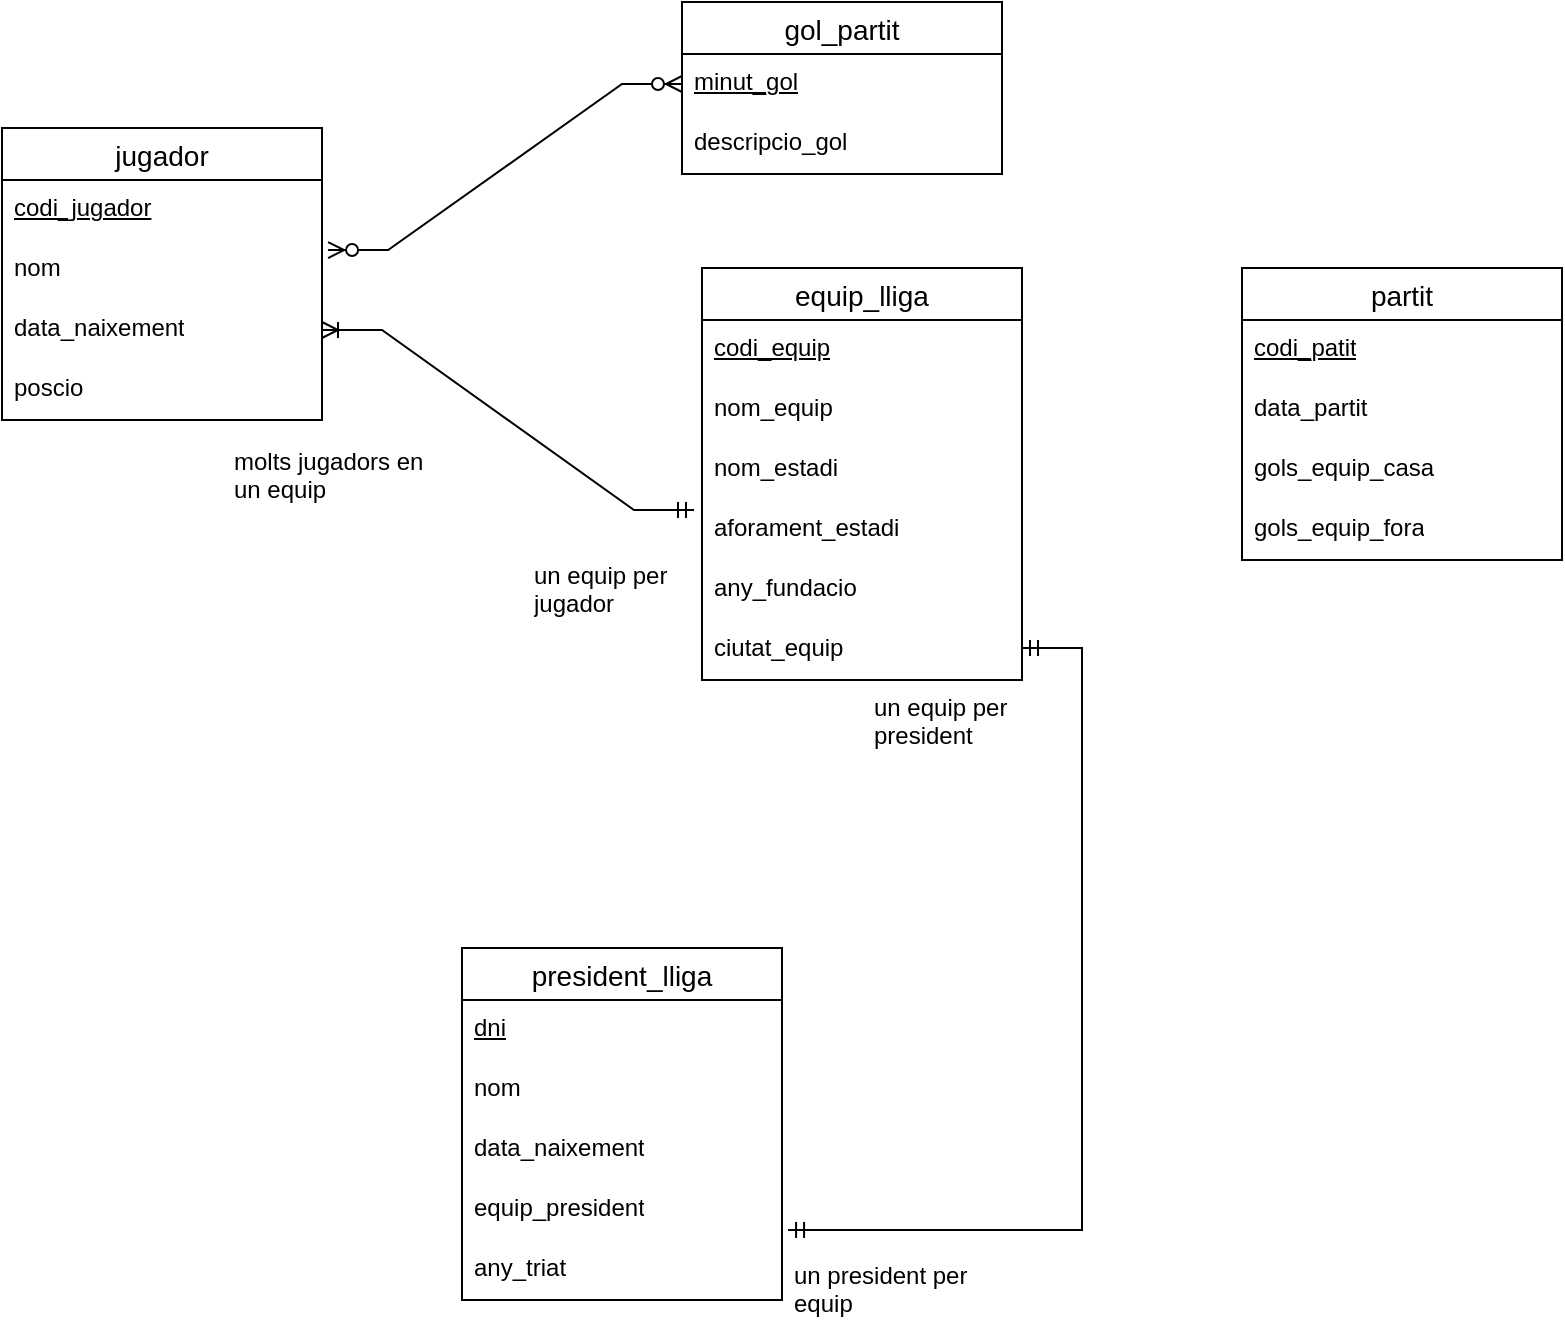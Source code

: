 <mxfile version="24.7.17">
  <diagram name="Pàgina-1" id="MAjly87fxIGBJ7gbjYAO">
    <mxGraphModel dx="2435" dy="788" grid="1" gridSize="10" guides="1" tooltips="1" connect="1" arrows="1" fold="1" page="1" pageScale="1" pageWidth="827" pageHeight="1169" math="0" shadow="0">
      <root>
        <mxCell id="0" />
        <mxCell id="1" parent="0" />
        <mxCell id="cfqMcSnEyNYRxQB_8YAm-1" value="jugador" style="swimlane;fontStyle=0;childLayout=stackLayout;horizontal=1;startSize=26;horizontalStack=0;resizeParent=1;resizeParentMax=0;resizeLast=0;collapsible=1;marginBottom=0;align=center;fontSize=14;" vertex="1" parent="1">
          <mxGeometry x="-80" y="120" width="160" height="146" as="geometry" />
        </mxCell>
        <mxCell id="cfqMcSnEyNYRxQB_8YAm-2" value="&lt;u&gt;codi_jugador&lt;/u&gt;" style="text;strokeColor=none;fillColor=none;spacingLeft=4;spacingRight=4;overflow=hidden;rotatable=0;points=[[0,0.5],[1,0.5]];portConstraint=eastwest;fontSize=12;whiteSpace=wrap;html=1;" vertex="1" parent="cfqMcSnEyNYRxQB_8YAm-1">
          <mxGeometry y="26" width="160" height="30" as="geometry" />
        </mxCell>
        <mxCell id="cfqMcSnEyNYRxQB_8YAm-5" value="nom" style="text;strokeColor=none;fillColor=none;spacingLeft=4;spacingRight=4;overflow=hidden;rotatable=0;points=[[0,0.5],[1,0.5]];portConstraint=eastwest;fontSize=12;whiteSpace=wrap;html=1;" vertex="1" parent="cfqMcSnEyNYRxQB_8YAm-1">
          <mxGeometry y="56" width="160" height="30" as="geometry" />
        </mxCell>
        <mxCell id="cfqMcSnEyNYRxQB_8YAm-3" value="data_naixement" style="text;strokeColor=none;fillColor=none;spacingLeft=4;spacingRight=4;overflow=hidden;rotatable=0;points=[[0,0.5],[1,0.5]];portConstraint=eastwest;fontSize=12;whiteSpace=wrap;html=1;" vertex="1" parent="cfqMcSnEyNYRxQB_8YAm-1">
          <mxGeometry y="86" width="160" height="30" as="geometry" />
        </mxCell>
        <mxCell id="cfqMcSnEyNYRxQB_8YAm-4" value="poscio" style="text;strokeColor=none;fillColor=none;spacingLeft=4;spacingRight=4;overflow=hidden;rotatable=0;points=[[0,0.5],[1,0.5]];portConstraint=eastwest;fontSize=12;whiteSpace=wrap;html=1;" vertex="1" parent="cfqMcSnEyNYRxQB_8YAm-1">
          <mxGeometry y="116" width="160" height="30" as="geometry" />
        </mxCell>
        <mxCell id="cfqMcSnEyNYRxQB_8YAm-6" value="equip_lliga" style="swimlane;fontStyle=0;childLayout=stackLayout;horizontal=1;startSize=26;horizontalStack=0;resizeParent=1;resizeParentMax=0;resizeLast=0;collapsible=1;marginBottom=0;align=center;fontSize=14;" vertex="1" parent="1">
          <mxGeometry x="270" y="190" width="160" height="206" as="geometry" />
        </mxCell>
        <mxCell id="cfqMcSnEyNYRxQB_8YAm-7" value="&lt;u&gt;codi_equip&lt;/u&gt;" style="text;strokeColor=none;fillColor=none;spacingLeft=4;spacingRight=4;overflow=hidden;rotatable=0;points=[[0,0.5],[1,0.5]];portConstraint=eastwest;fontSize=12;whiteSpace=wrap;html=1;" vertex="1" parent="cfqMcSnEyNYRxQB_8YAm-6">
          <mxGeometry y="26" width="160" height="30" as="geometry" />
        </mxCell>
        <mxCell id="cfqMcSnEyNYRxQB_8YAm-8" value="nom_equip" style="text;strokeColor=none;fillColor=none;spacingLeft=4;spacingRight=4;overflow=hidden;rotatable=0;points=[[0,0.5],[1,0.5]];portConstraint=eastwest;fontSize=12;whiteSpace=wrap;html=1;" vertex="1" parent="cfqMcSnEyNYRxQB_8YAm-6">
          <mxGeometry y="56" width="160" height="30" as="geometry" />
        </mxCell>
        <mxCell id="cfqMcSnEyNYRxQB_8YAm-9" value="nom_estadi" style="text;strokeColor=none;fillColor=none;spacingLeft=4;spacingRight=4;overflow=hidden;rotatable=0;points=[[0,0.5],[1,0.5]];portConstraint=eastwest;fontSize=12;whiteSpace=wrap;html=1;" vertex="1" parent="cfqMcSnEyNYRxQB_8YAm-6">
          <mxGeometry y="86" width="160" height="30" as="geometry" />
        </mxCell>
        <mxCell id="cfqMcSnEyNYRxQB_8YAm-16" value="aforament_estadi" style="text;strokeColor=none;fillColor=none;spacingLeft=4;spacingRight=4;overflow=hidden;rotatable=0;points=[[0,0.5],[1,0.5]];portConstraint=eastwest;fontSize=12;whiteSpace=wrap;html=1;" vertex="1" parent="cfqMcSnEyNYRxQB_8YAm-6">
          <mxGeometry y="116" width="160" height="30" as="geometry" />
        </mxCell>
        <mxCell id="cfqMcSnEyNYRxQB_8YAm-10" value="any_fundacio" style="text;strokeColor=none;fillColor=none;spacingLeft=4;spacingRight=4;overflow=hidden;rotatable=0;points=[[0,0.5],[1,0.5]];portConstraint=eastwest;fontSize=12;whiteSpace=wrap;html=1;" vertex="1" parent="cfqMcSnEyNYRxQB_8YAm-6">
          <mxGeometry y="146" width="160" height="30" as="geometry" />
        </mxCell>
        <mxCell id="cfqMcSnEyNYRxQB_8YAm-17" value="ciutat_equip" style="text;strokeColor=none;fillColor=none;spacingLeft=4;spacingRight=4;overflow=hidden;rotatable=0;points=[[0,0.5],[1,0.5]];portConstraint=eastwest;fontSize=12;whiteSpace=wrap;html=1;" vertex="1" parent="cfqMcSnEyNYRxQB_8YAm-6">
          <mxGeometry y="176" width="160" height="30" as="geometry" />
        </mxCell>
        <mxCell id="cfqMcSnEyNYRxQB_8YAm-11" value="partit" style="swimlane;fontStyle=0;childLayout=stackLayout;horizontal=1;startSize=26;horizontalStack=0;resizeParent=1;resizeParentMax=0;resizeLast=0;collapsible=1;marginBottom=0;align=center;fontSize=14;" vertex="1" parent="1">
          <mxGeometry x="540" y="190" width="160" height="146" as="geometry" />
        </mxCell>
        <mxCell id="cfqMcSnEyNYRxQB_8YAm-12" value="&lt;u&gt;codi_patit&lt;/u&gt;" style="text;strokeColor=none;fillColor=none;spacingLeft=4;spacingRight=4;overflow=hidden;rotatable=0;points=[[0,0.5],[1,0.5]];portConstraint=eastwest;fontSize=12;whiteSpace=wrap;html=1;" vertex="1" parent="cfqMcSnEyNYRxQB_8YAm-11">
          <mxGeometry y="26" width="160" height="30" as="geometry" />
        </mxCell>
        <mxCell id="cfqMcSnEyNYRxQB_8YAm-13" value="data_partit" style="text;strokeColor=none;fillColor=none;spacingLeft=4;spacingRight=4;overflow=hidden;rotatable=0;points=[[0,0.5],[1,0.5]];portConstraint=eastwest;fontSize=12;whiteSpace=wrap;html=1;" vertex="1" parent="cfqMcSnEyNYRxQB_8YAm-11">
          <mxGeometry y="56" width="160" height="30" as="geometry" />
        </mxCell>
        <mxCell id="cfqMcSnEyNYRxQB_8YAm-14" value="gols_equip_casa" style="text;strokeColor=none;fillColor=none;spacingLeft=4;spacingRight=4;overflow=hidden;rotatable=0;points=[[0,0.5],[1,0.5]];portConstraint=eastwest;fontSize=12;whiteSpace=wrap;html=1;" vertex="1" parent="cfqMcSnEyNYRxQB_8YAm-11">
          <mxGeometry y="86" width="160" height="30" as="geometry" />
        </mxCell>
        <mxCell id="cfqMcSnEyNYRxQB_8YAm-15" value="gols_equip_fora" style="text;strokeColor=none;fillColor=none;spacingLeft=4;spacingRight=4;overflow=hidden;rotatable=0;points=[[0,0.5],[1,0.5]];portConstraint=eastwest;fontSize=12;whiteSpace=wrap;html=1;" vertex="1" parent="cfqMcSnEyNYRxQB_8YAm-11">
          <mxGeometry y="116" width="160" height="30" as="geometry" />
        </mxCell>
        <mxCell id="cfqMcSnEyNYRxQB_8YAm-18" value="gol_partit" style="swimlane;fontStyle=0;childLayout=stackLayout;horizontal=1;startSize=26;horizontalStack=0;resizeParent=1;resizeParentMax=0;resizeLast=0;collapsible=1;marginBottom=0;align=center;fontSize=14;" vertex="1" parent="1">
          <mxGeometry x="260" y="57" width="160" height="86" as="geometry" />
        </mxCell>
        <mxCell id="cfqMcSnEyNYRxQB_8YAm-19" value="&lt;u&gt;minut_gol&lt;/u&gt;" style="text;strokeColor=none;fillColor=none;spacingLeft=4;spacingRight=4;overflow=hidden;rotatable=0;points=[[0,0.5],[1,0.5]];portConstraint=eastwest;fontSize=12;whiteSpace=wrap;html=1;" vertex="1" parent="cfqMcSnEyNYRxQB_8YAm-18">
          <mxGeometry y="26" width="160" height="30" as="geometry" />
        </mxCell>
        <mxCell id="cfqMcSnEyNYRxQB_8YAm-20" value="descripcio_gol" style="text;strokeColor=none;fillColor=none;spacingLeft=4;spacingRight=4;overflow=hidden;rotatable=0;points=[[0,0.5],[1,0.5]];portConstraint=eastwest;fontSize=12;whiteSpace=wrap;html=1;" vertex="1" parent="cfqMcSnEyNYRxQB_8YAm-18">
          <mxGeometry y="56" width="160" height="30" as="geometry" />
        </mxCell>
        <mxCell id="cfqMcSnEyNYRxQB_8YAm-23" value="president_lliga" style="swimlane;fontStyle=0;childLayout=stackLayout;horizontal=1;startSize=26;horizontalStack=0;resizeParent=1;resizeParentMax=0;resizeLast=0;collapsible=1;marginBottom=0;align=center;fontSize=14;" vertex="1" parent="1">
          <mxGeometry x="150" y="530" width="160" height="176" as="geometry" />
        </mxCell>
        <mxCell id="cfqMcSnEyNYRxQB_8YAm-24" value="&lt;u&gt;dni&lt;/u&gt;" style="text;strokeColor=none;fillColor=none;spacingLeft=4;spacingRight=4;overflow=hidden;rotatable=0;points=[[0,0.5],[1,0.5]];portConstraint=eastwest;fontSize=12;whiteSpace=wrap;html=1;" vertex="1" parent="cfqMcSnEyNYRxQB_8YAm-23">
          <mxGeometry y="26" width="160" height="30" as="geometry" />
        </mxCell>
        <mxCell id="cfqMcSnEyNYRxQB_8YAm-25" value="nom" style="text;strokeColor=none;fillColor=none;spacingLeft=4;spacingRight=4;overflow=hidden;rotatable=0;points=[[0,0.5],[1,0.5]];portConstraint=eastwest;fontSize=12;whiteSpace=wrap;html=1;" vertex="1" parent="cfqMcSnEyNYRxQB_8YAm-23">
          <mxGeometry y="56" width="160" height="30" as="geometry" />
        </mxCell>
        <mxCell id="cfqMcSnEyNYRxQB_8YAm-26" value="data_naixement" style="text;strokeColor=none;fillColor=none;spacingLeft=4;spacingRight=4;overflow=hidden;rotatable=0;points=[[0,0.5],[1,0.5]];portConstraint=eastwest;fontSize=12;whiteSpace=wrap;html=1;" vertex="1" parent="cfqMcSnEyNYRxQB_8YAm-23">
          <mxGeometry y="86" width="160" height="30" as="geometry" />
        </mxCell>
        <mxCell id="cfqMcSnEyNYRxQB_8YAm-27" value="equip_president&lt;div&gt;&lt;span style=&quot;color: rgba(0, 0, 0, 0); font-family: monospace; font-size: 0px; text-wrap: nowrap;&quot;&gt;%3CmxGraphModel%3E%3Croot%3E%3CmxCell%20id%3D%220%22%2F%3E%3CmxCell%20id%3D%221%22%20parent%3D%220%22%2F%3E%3CmxCell%20id%3D%222%22%20value%3D%22partit%22%20style%3D%22swimlane%3BfontStyle%3D0%3BchildLayout%3DstackLayout%3Bhorizontal%3D1%3BstartSize%3D26%3BhorizontalStack%3D0%3BresizeParent%3D1%3BresizeParentMax%3D0%3BresizeLast%3D0%3Bcollapsible%3D1%3BmarginBottom%3D0%3Balign%3Dcenter%3BfontSize%3D14%3B%22%20vertex%3D%221%22%20parent%3D%221%22%3E%3CmxGeometry%20x%3D%22150%22%20y%3D%22480%22%20width%3D%22160%22%20height%3D%22146%22%20as%3D%22geometry%22%2F%3E%3C%2FmxCell%3E%3CmxCell%20id%3D%223%22%20value%3D%22%26lt%3Bu%26gt%3Bcodi_patit%26lt%3B%2Fu%26gt%3B%22%20style%3D%22text%3BstrokeColor%3Dnone%3BfillColor%3Dnone%3BspacingLeft%3D4%3BspacingRight%3D4%3Boverflow%3Dhidden%3Brotatable%3D0%3Bpoints%3D%5B%5B0%2C0.5%5D%2C%5B1%2C0.5%5D%5D%3BportConstraint%3Deastwest%3BfontSize%3D12%3BwhiteSpace%3Dwrap%3Bhtml%3D1%3B%22%20vertex%3D%221%22%20parent%3D%222%22%3E%3CmxGeometry%20y%3D%2226%22%20width%3D%22160%22%20height%3D%2230%22%20as%3D%22geometry%22%2F%3E%3C%2FmxCell%3E%3CmxCell%20id%3D%224%22%20value%3D%22data_partit%22%20style%3D%22text%3BstrokeColor%3Dnone%3BfillColor%3Dnone%3BspacingLeft%3D4%3BspacingRight%3D4%3Boverflow%3Dhidden%3Brotatable%3D0%3Bpoints%3D%5B%5B0%2C0.5%5D%2C%5B1%2C0.5%5D%5D%3BportConstraint%3Deastwest%3BfontSize%3D12%3BwhiteSpace%3Dwrap%3Bhtml%3D1%3B%22%20vertex%3D%221%22%20parent%3D%222%22%3E%3CmxGeometry%20y%3D%2256%22%20width%3D%22160%22%20height%3D%2230%22%20as%3D%22geometry%22%2F%3E%3C%2FmxCell%3E%3CmxCell%20id%3D%225%22%20value%3D%22gols_equip_casa%22%20style%3D%22text%3BstrokeColor%3Dnone%3BfillColor%3Dnone%3BspacingLeft%3D4%3BspacingRight%3D4%3Boverflow%3Dhidden%3Brotatable%3D0%3Bpoints%3D%5B%5B0%2C0.5%5D%2C%5B1%2C0.5%5D%5D%3BportConstraint%3Deastwest%3BfontSize%3D12%3BwhiteSpace%3Dwrap%3Bhtml%3D1%3B%22%20vertex%3D%221%22%20parent%3D%222%22%3E%3CmxGeometry%20y%3D%2286%22%20width%3D%22160%22%20height%3D%2230%22%20as%3D%22geometry%22%2F%3E%3C%2FmxCell%3E%3CmxCell%20id%3D%226%22%20value%3D%22gols_equip_fora%22%20style%3D%22text%3BstrokeColor%3Dnone%3BfillColor%3Dnone%3BspacingLeft%3D4%3BspacingRight%3D4%3Boverflow%3Dhidden%3Brotatable%3D0%3Bpoints%3D%5B%5B0%2C0.5%5D%2C%5B1%2C0.5%5D%5D%3BportConstraint%3Deastwest%3BfontSize%3D12%3BwhiteSpace%3Dwrap%3Bhtml%3D1%3B%22%20vertex%3D%221%22%20parent%3D%222%22%3E%3CmxGeometry%20y%3D%22116%22%20width%3D%22160%22%20height%3D%2230%22%20as%3D%22geometry%22%2F%3E%3C%2FmxCell%3E%3C%2Froot%3E%3C%2FmxGraphModel%3E&lt;/span&gt;&lt;br&gt;&lt;/div&gt;" style="text;strokeColor=none;fillColor=none;spacingLeft=4;spacingRight=4;overflow=hidden;rotatable=0;points=[[0,0.5],[1,0.5]];portConstraint=eastwest;fontSize=12;whiteSpace=wrap;html=1;" vertex="1" parent="cfqMcSnEyNYRxQB_8YAm-23">
          <mxGeometry y="116" width="160" height="30" as="geometry" />
        </mxCell>
        <mxCell id="cfqMcSnEyNYRxQB_8YAm-33" value="&lt;div&gt;any_triat&lt;/div&gt;" style="text;strokeColor=none;fillColor=none;spacingLeft=4;spacingRight=4;overflow=hidden;rotatable=0;points=[[0,0.5],[1,0.5]];portConstraint=eastwest;fontSize=12;whiteSpace=wrap;html=1;" vertex="1" parent="cfqMcSnEyNYRxQB_8YAm-23">
          <mxGeometry y="146" width="160" height="30" as="geometry" />
        </mxCell>
        <mxCell id="cfqMcSnEyNYRxQB_8YAm-38" value="" style="edgeStyle=entityRelationEdgeStyle;fontSize=12;html=1;endArrow=ERoneToMany;startArrow=ERmandOne;rounded=0;exitX=-0.025;exitY=0.167;exitDx=0;exitDy=0;entryX=1;entryY=0.5;entryDx=0;entryDy=0;exitPerimeter=0;" edge="1" parent="1" source="cfqMcSnEyNYRxQB_8YAm-16" target="cfqMcSnEyNYRxQB_8YAm-3">
          <mxGeometry width="100" height="100" relative="1" as="geometry">
            <mxPoint x="600" y="460" as="sourcePoint" />
            <mxPoint x="140" y="10" as="targetPoint" />
          </mxGeometry>
        </mxCell>
        <mxCell id="cfqMcSnEyNYRxQB_8YAm-39" value="" style="edgeStyle=entityRelationEdgeStyle;fontSize=12;html=1;endArrow=ERmandOne;startArrow=ERmandOne;rounded=0;entryX=1.019;entryY=0.833;entryDx=0;entryDy=0;entryPerimeter=0;" edge="1" parent="1" target="cfqMcSnEyNYRxQB_8YAm-27">
          <mxGeometry width="100" height="100" relative="1" as="geometry">
            <mxPoint x="430" y="380" as="sourcePoint" />
            <mxPoint x="160" y="700" as="targetPoint" />
            <Array as="points">
              <mxPoint x="470" y="440" />
              <mxPoint x="460" y="560" />
              <mxPoint x="190" y="440" />
              <mxPoint x="120" y="470" />
            </Array>
          </mxGeometry>
        </mxCell>
        <mxCell id="cfqMcSnEyNYRxQB_8YAm-40" value="molts jugadors en un equip" style="text;strokeColor=none;fillColor=none;spacingLeft=4;spacingRight=4;overflow=hidden;rotatable=0;points=[[0,0.5],[1,0.5]];portConstraint=eastwest;fontSize=12;whiteSpace=wrap;html=1;" vertex="1" parent="1">
          <mxGeometry x="30" y="273" width="120" height="40" as="geometry" />
        </mxCell>
        <mxCell id="cfqMcSnEyNYRxQB_8YAm-41" value="un equip per jugador" style="text;strokeColor=none;fillColor=none;spacingLeft=4;spacingRight=4;overflow=hidden;rotatable=0;points=[[0,0.5],[1,0.5]];portConstraint=eastwest;fontSize=12;whiteSpace=wrap;html=1;" vertex="1" parent="1">
          <mxGeometry x="180" y="330" width="120" height="40" as="geometry" />
        </mxCell>
        <mxCell id="cfqMcSnEyNYRxQB_8YAm-42" value="" style="edgeStyle=entityRelationEdgeStyle;fontSize=12;html=1;endArrow=ERzeroToMany;endFill=1;startArrow=ERzeroToMany;rounded=0;exitX=1.019;exitY=1.167;exitDx=0;exitDy=0;exitPerimeter=0;entryX=0;entryY=0.5;entryDx=0;entryDy=0;" edge="1" parent="1" source="cfqMcSnEyNYRxQB_8YAm-2" target="cfqMcSnEyNYRxQB_8YAm-19">
          <mxGeometry width="100" height="100" relative="1" as="geometry">
            <mxPoint x="550" y="440" as="sourcePoint" />
            <mxPoint x="650" y="340" as="targetPoint" />
          </mxGeometry>
        </mxCell>
        <mxCell id="cfqMcSnEyNYRxQB_8YAm-43" value="un president per equip" style="text;strokeColor=none;fillColor=none;spacingLeft=4;spacingRight=4;overflow=hidden;rotatable=0;points=[[0,0.5],[1,0.5]];portConstraint=eastwest;fontSize=12;whiteSpace=wrap;html=1;" vertex="1" parent="1">
          <mxGeometry x="310" y="680" width="120" height="40" as="geometry" />
        </mxCell>
        <mxCell id="cfqMcSnEyNYRxQB_8YAm-44" value="un equip per president" style="text;strokeColor=none;fillColor=none;spacingLeft=4;spacingRight=4;overflow=hidden;rotatable=0;points=[[0,0.5],[1,0.5]];portConstraint=eastwest;fontSize=12;whiteSpace=wrap;html=1;" vertex="1" parent="1">
          <mxGeometry x="350" y="396" width="120" height="40" as="geometry" />
        </mxCell>
      </root>
    </mxGraphModel>
  </diagram>
</mxfile>
